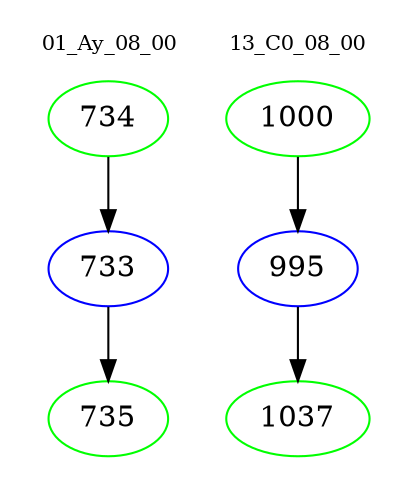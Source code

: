 digraph{
subgraph cluster_0 {
color = white
label = "01_Ay_08_00";
fontsize=10;
T0_734 [label="734", color="green"]
T0_734 -> T0_733 [color="black"]
T0_733 [label="733", color="blue"]
T0_733 -> T0_735 [color="black"]
T0_735 [label="735", color="green"]
}
subgraph cluster_1 {
color = white
label = "13_C0_08_00";
fontsize=10;
T1_1000 [label="1000", color="green"]
T1_1000 -> T1_995 [color="black"]
T1_995 [label="995", color="blue"]
T1_995 -> T1_1037 [color="black"]
T1_1037 [label="1037", color="green"]
}
}
